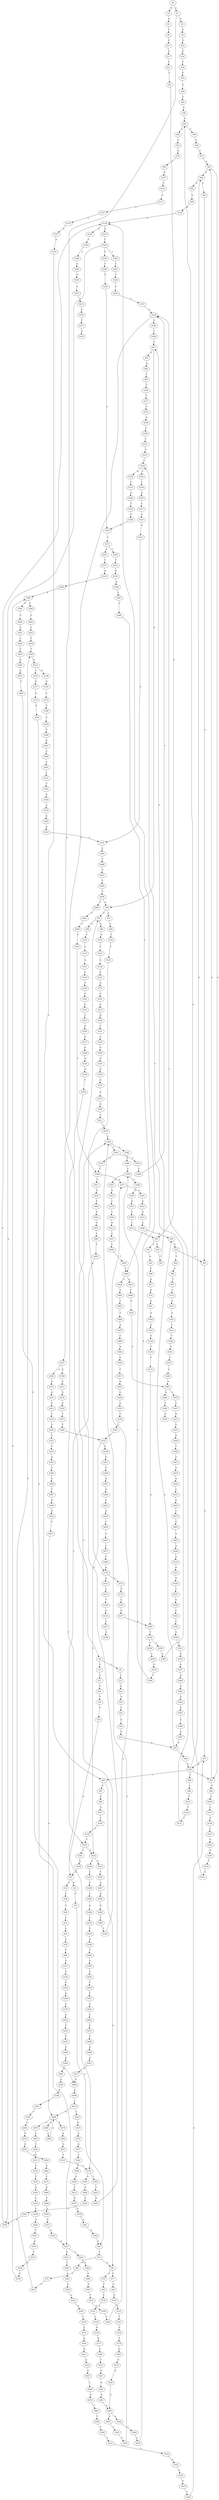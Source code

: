 strict digraph  {
	S0 -> S1 [ label = A ];
	S0 -> S2 [ label = G ];
	S1 -> S3 [ label = G ];
	S1 -> S4 [ label = A ];
	S2 -> S5 [ label = G ];
	S3 -> S6 [ label = A ];
	S4 -> S7 [ label = T ];
	S4 -> S8 [ label = C ];
	S5 -> S9 [ label = T ];
	S6 -> S10 [ label = T ];
	S7 -> S11 [ label = T ];
	S8 -> S12 [ label = C ];
	S9 -> S13 [ label = C ];
	S10 -> S14 [ label = G ];
	S11 -> S15 [ label = T ];
	S12 -> S16 [ label = A ];
	S13 -> S17 [ label = A ];
	S14 -> S18 [ label = C ];
	S15 -> S19 [ label = T ];
	S16 -> S20 [ label = A ];
	S17 -> S21 [ label = T ];
	S18 -> S22 [ label = G ];
	S19 -> S23 [ label = G ];
	S20 -> S24 [ label = A ];
	S21 -> S25 [ label = C ];
	S22 -> S26 [ label = G ];
	S23 -> S27 [ label = G ];
	S24 -> S28 [ label = A ];
	S25 -> S29 [ label = T ];
	S26 -> S30 [ label = T ];
	S27 -> S31 [ label = A ];
	S27 -> S32 [ label = C ];
	S28 -> S33 [ label = G ];
	S29 -> S34 [ label = C ];
	S29 -> S35 [ label = A ];
	S30 -> S36 [ label = G ];
	S31 -> S37 [ label = G ];
	S32 -> S38 [ label = C ];
	S33 -> S39 [ label = A ];
	S34 -> S40 [ label = T ];
	S35 -> S41 [ label = A ];
	S36 -> S42 [ label = A ];
	S37 -> S43 [ label = A ];
	S38 -> S44 [ label = T ];
	S39 -> S45 [ label = A ];
	S39 -> S46 [ label = G ];
	S40 -> S47 [ label = T ];
	S41 -> S48 [ label = C ];
	S42 -> S49 [ label = G ];
	S42 -> S50 [ label = C ];
	S43 -> S51 [ label = C ];
	S44 -> S52 [ label = T ];
	S45 -> S53 [ label = G ];
	S46 -> S54 [ label = A ];
	S47 -> S55 [ label = G ];
	S47 -> S56 [ label = A ];
	S48 -> S57 [ label = A ];
	S49 -> S58 [ label = A ];
	S50 -> S59 [ label = C ];
	S51 -> S60 [ label = C ];
	S51 -> S61 [ label = A ];
	S52 -> S62 [ label = C ];
	S53 -> S63 [ label = A ];
	S53 -> S64 [ label = C ];
	S54 -> S65 [ label = C ];
	S54 -> S66 [ label = A ];
	S54 -> S67 [ label = G ];
	S54 -> S68 [ label = T ];
	S55 -> S69 [ label = A ];
	S56 -> S70 [ label = G ];
	S56 -> S71 [ label = C ];
	S57 -> S72 [ label = G ];
	S58 -> S73 [ label = G ];
	S59 -> S74 [ label = G ];
	S60 -> S75 [ label = C ];
	S61 -> S76 [ label = A ];
	S61 -> S77 [ label = T ];
	S62 -> S78 [ label = C ];
	S63 -> S79 [ label = G ];
	S64 -> S80 [ label = A ];
	S65 -> S81 [ label = T ];
	S65 -> S61 [ label = A ];
	S66 -> S82 [ label = A ];
	S66 -> S83 [ label = G ];
	S67 -> S84 [ label = G ];
	S67 -> S85 [ label = A ];
	S68 -> S86 [ label = C ];
	S69 -> S87 [ label = T ];
	S70 -> S88 [ label = G ];
	S70 -> S89 [ label = A ];
	S71 -> S90 [ label = C ];
	S72 -> S91 [ label = A ];
	S73 -> S85 [ label = A ];
	S74 -> S92 [ label = T ];
	S75 -> S93 [ label = C ];
	S76 -> S94 [ label = T ];
	S77 -> S95 [ label = C ];
	S78 -> S96 [ label = T ];
	S79 -> S54 [ label = A ];
	S80 -> S97 [ label = T ];
	S81 -> S98 [ label = G ];
	S82 -> S99 [ label = C ];
	S83 -> S63 [ label = A ];
	S84 -> S100 [ label = A ];
	S85 -> S66 [ label = A ];
	S85 -> S67 [ label = G ];
	S86 -> S101 [ label = T ];
	S87 -> S102 [ label = T ];
	S88 -> S103 [ label = T ];
	S89 -> S104 [ label = G ];
	S90 -> S105 [ label = T ];
	S91 -> S106 [ label = A ];
	S92 -> S107 [ label = G ];
	S93 -> S108 [ label = T ];
	S94 -> S109 [ label = C ];
	S95 -> S110 [ label = G ];
	S96 -> S111 [ label = T ];
	S97 -> S112 [ label = C ];
	S98 -> S113 [ label = G ];
	S99 -> S114 [ label = A ];
	S100 -> S115 [ label = C ];
	S101 -> S116 [ label = T ];
	S102 -> S117 [ label = T ];
	S103 -> S118 [ label = C ];
	S104 -> S119 [ label = T ];
	S105 -> S120 [ label = T ];
	S106 -> S121 [ label = A ];
	S107 -> S122 [ label = T ];
	S108 -> S123 [ label = A ];
	S109 -> S124 [ label = A ];
	S110 -> S125 [ label = G ];
	S111 -> S126 [ label = G ];
	S112 -> S127 [ label = A ];
	S113 -> S128 [ label = T ];
	S114 -> S129 [ label = A ];
	S115 -> S130 [ label = A ];
	S116 -> S131 [ label = C ];
	S117 -> S132 [ label = C ];
	S118 -> S133 [ label = G ];
	S119 -> S134 [ label = G ];
	S120 -> S135 [ label = A ];
	S121 -> S136 [ label = G ];
	S122 -> S137 [ label = A ];
	S123 -> S138 [ label = G ];
	S123 -> S139 [ label = T ];
	S124 -> S140 [ label = A ];
	S125 -> S141 [ label = T ];
	S126 -> S142 [ label = G ];
	S127 -> S143 [ label = G ];
	S128 -> S144 [ label = T ];
	S129 -> S145 [ label = A ];
	S129 -> S146 [ label = G ];
	S130 -> S147 [ label = C ];
	S131 -> S148 [ label = T ];
	S132 -> S149 [ label = A ];
	S133 -> S150 [ label = C ];
	S134 -> S151 [ label = C ];
	S135 -> S152 [ label = G ];
	S135 -> S153 [ label = A ];
	S136 -> S154 [ label = C ];
	S137 -> S155 [ label = G ];
	S138 -> S156 [ label = G ];
	S139 -> S157 [ label = A ];
	S140 -> S158 [ label = A ];
	S141 -> S159 [ label = C ];
	S142 -> S160 [ label = A ];
	S143 -> S161 [ label = T ];
	S144 -> S162 [ label = T ];
	S145 -> S163 [ label = C ];
	S146 -> S164 [ label = T ];
	S147 -> S165 [ label = G ];
	S148 -> S166 [ label = C ];
	S148 -> S167 [ label = A ];
	S149 -> S168 [ label = T ];
	S150 -> S169 [ label = C ];
	S151 -> S170 [ label = A ];
	S152 -> S171 [ label = C ];
	S153 -> S172 [ label = G ];
	S154 -> S173 [ label = C ];
	S155 -> S174 [ label = A ];
	S156 -> S175 [ label = C ];
	S157 -> S176 [ label = G ];
	S158 -> S177 [ label = G ];
	S159 -> S178 [ label = T ];
	S160 -> S179 [ label = C ];
	S161 -> S180 [ label = T ];
	S162 -> S181 [ label = T ];
	S162 -> S182 [ label = G ];
	S163 -> S183 [ label = T ];
	S163 -> S184 [ label = A ];
	S163 -> S185 [ label = G ];
	S164 -> S186 [ label = A ];
	S165 -> S187 [ label = G ];
	S166 -> S188 [ label = T ];
	S167 -> S189 [ label = A ];
	S167 -> S190 [ label = G ];
	S168 -> S191 [ label = C ];
	S169 -> S192 [ label = C ];
	S170 -> S193 [ label = C ];
	S171 -> S194 [ label = T ];
	S172 -> S195 [ label = C ];
	S173 -> S196 [ label = A ];
	S174 -> S197 [ label = G ];
	S175 -> S198 [ label = G ];
	S176 -> S199 [ label = A ];
	S177 -> S200 [ label = C ];
	S178 -> S201 [ label = G ];
	S179 -> S202 [ label = A ];
	S180 -> S203 [ label = G ];
	S181 -> S204 [ label = G ];
	S182 -> S205 [ label = G ];
	S182 -> S206 [ label = C ];
	S183 -> S207 [ label = C ];
	S184 -> S129 [ label = A ];
	S185 -> S208 [ label = T ];
	S186 -> S209 [ label = A ];
	S187 -> S210 [ label = T ];
	S188 -> S47 [ label = T ];
	S189 -> S211 [ label = G ];
	S190 -> S212 [ label = G ];
	S191 -> S213 [ label = A ];
	S192 -> S214 [ label = A ];
	S193 -> S215 [ label = A ];
	S194 -> S216 [ label = G ];
	S195 -> S217 [ label = C ];
	S196 -> S218 [ label = T ];
	S197 -> S219 [ label = A ];
	S198 -> S220 [ label = T ];
	S199 -> S221 [ label = A ];
	S200 -> S222 [ label = T ];
	S201 -> S223 [ label = A ];
	S202 -> S224 [ label = T ];
	S203 -> S225 [ label = T ];
	S204 -> S27 [ label = G ];
	S205 -> S226 [ label = T ];
	S206 -> S227 [ label = G ];
	S207 -> S228 [ label = T ];
	S208 -> S229 [ label = C ];
	S209 -> S230 [ label = G ];
	S210 -> S231 [ label = G ];
	S211 -> S232 [ label = G ];
	S212 -> S233 [ label = A ];
	S213 -> S234 [ label = C ];
	S214 -> S235 [ label = T ];
	S215 -> S236 [ label = G ];
	S216 -> S237 [ label = T ];
	S217 -> S196 [ label = A ];
	S218 -> S238 [ label = T ];
	S218 -> S239 [ label = C ];
	S219 -> S65 [ label = C ];
	S220 -> S240 [ label = C ];
	S221 -> S241 [ label = G ];
	S221 -> S242 [ label = T ];
	S222 -> S243 [ label = G ];
	S223 -> S244 [ label = A ];
	S224 -> S245 [ label = T ];
	S225 -> S246 [ label = G ];
	S226 -> S247 [ label = A ];
	S227 -> S248 [ label = T ];
	S228 -> S249 [ label = T ];
	S229 -> S250 [ label = G ];
	S230 -> S251 [ label = C ];
	S231 -> S42 [ label = A ];
	S232 -> S252 [ label = G ];
	S233 -> S253 [ label = G ];
	S234 -> S254 [ label = A ];
	S234 -> S255 [ label = C ];
	S235 -> S256 [ label = G ];
	S236 -> S257 [ label = T ];
	S237 -> S258 [ label = A ];
	S238 -> S259 [ label = C ];
	S239 -> S260 [ label = A ];
	S240 -> S261 [ label = G ];
	S241 -> S262 [ label = T ];
	S242 -> S263 [ label = G ];
	S243 -> S264 [ label = A ];
	S244 -> S265 [ label = A ];
	S245 -> S266 [ label = G ];
	S246 -> S267 [ label = A ];
	S247 -> S268 [ label = A ];
	S248 -> S269 [ label = T ];
	S249 -> S270 [ label = C ];
	S250 -> S271 [ label = T ];
	S251 -> S272 [ label = G ];
	S252 -> S273 [ label = T ];
	S253 -> S274 [ label = T ];
	S254 -> S275 [ label = C ];
	S255 -> S276 [ label = C ];
	S256 -> S277 [ label = G ];
	S257 -> S278 [ label = C ];
	S259 -> S279 [ label = G ];
	S260 -> S234 [ label = C ];
	S261 -> S280 [ label = C ];
	S262 -> S281 [ label = C ];
	S263 -> S282 [ label = T ];
	S264 -> S283 [ label = A ];
	S265 -> S284 [ label = A ];
	S265 -> S285 [ label = G ];
	S266 -> S286 [ label = A ];
	S267 -> S287 [ label = T ];
	S267 -> S288 [ label = G ];
	S268 -> S289 [ label = G ];
	S269 -> S290 [ label = G ];
	S270 -> S148 [ label = T ];
	S271 -> S291 [ label = A ];
	S271 -> S292 [ label = T ];
	S272 -> S293 [ label = G ];
	S273 -> S294 [ label = T ];
	S274 -> S295 [ label = T ];
	S275 -> S296 [ label = G ];
	S276 -> S297 [ label = A ];
	S277 -> S298 [ label = G ];
	S278 -> S299 [ label = G ];
	S279 -> S300 [ label = T ];
	S280 -> S301 [ label = T ];
	S281 -> S302 [ label = C ];
	S282 -> S303 [ label = C ];
	S283 -> S265 [ label = A ];
	S284 -> S304 [ label = C ];
	S285 -> S305 [ label = T ];
	S286 -> S306 [ label = A ];
	S287 -> S307 [ label = C ];
	S288 -> S308 [ label = T ];
	S289 -> S309 [ label = T ];
	S290 -> S310 [ label = T ];
	S291 -> S311 [ label = T ];
	S292 -> S312 [ label = T ];
	S293 -> S313 [ label = T ];
	S294 -> S314 [ label = T ];
	S295 -> S315 [ label = T ];
	S296 -> S316 [ label = T ];
	S297 -> S317 [ label = C ];
	S298 -> S318 [ label = A ];
	S299 -> S319 [ label = G ];
	S300 -> S320 [ label = C ];
	S301 -> S321 [ label = T ];
	S302 -> S322 [ label = G ];
	S303 -> S323 [ label = T ];
	S304 -> S324 [ label = A ];
	S305 -> S325 [ label = T ];
	S306 -> S326 [ label = C ];
	S307 -> S327 [ label = G ];
	S308 -> S328 [ label = A ];
	S309 -> S329 [ label = T ];
	S310 -> S330 [ label = T ];
	S311 -> S331 [ label = A ];
	S312 -> S332 [ label = A ];
	S313 -> S333 [ label = A ];
	S314 -> S182 [ label = G ];
	S314 -> S334 [ label = A ];
	S315 -> S335 [ label = T ];
	S316 -> S336 [ label = C ];
	S317 -> S337 [ label = A ];
	S318 -> S338 [ label = G ];
	S319 -> S339 [ label = G ];
	S320 -> S340 [ label = T ];
	S320 -> S341 [ label = A ];
	S321 -> S342 [ label = C ];
	S322 -> S343 [ label = A ];
	S323 -> S344 [ label = G ];
	S324 -> S129 [ label = A ];
	S325 -> S345 [ label = C ];
	S326 -> S346 [ label = T ];
	S327 -> S347 [ label = G ];
	S329 -> S345 [ label = C ];
	S330 -> S348 [ label = A ];
	S331 -> S349 [ label = A ];
	S332 -> S350 [ label = A ];
	S334 -> S351 [ label = G ];
	S335 -> S352 [ label = A ];
	S336 -> S250 [ label = G ];
	S337 -> S353 [ label = A ];
	S338 -> S354 [ label = T ];
	S339 -> S355 [ label = A ];
	S340 -> S356 [ label = C ];
	S341 -> S357 [ label = A ];
	S342 -> S358 [ label = A ];
	S343 -> S359 [ label = C ];
	S344 -> S360 [ label = T ];
	S345 -> S361 [ label = T ];
	S345 -> S362 [ label = G ];
	S346 -> S363 [ label = G ];
	S347 -> S364 [ label = G ];
	S348 -> S365 [ label = T ];
	S349 -> S366 [ label = A ];
	S350 -> S367 [ label = C ];
	S351 -> S368 [ label = G ];
	S352 -> S369 [ label = T ];
	S353 -> S370 [ label = C ];
	S354 -> S371 [ label = C ];
	S355 -> S372 [ label = A ];
	S356 -> S373 [ label = A ];
	S357 -> S374 [ label = C ];
	S358 -> S375 [ label = C ];
	S359 -> S376 [ label = C ];
	S360 -> S377 [ label = A ];
	S361 -> S378 [ label = G ];
	S361 -> S379 [ label = T ];
	S362 -> S380 [ label = T ];
	S363 -> S381 [ label = C ];
	S364 -> S382 [ label = C ];
	S365 -> S383 [ label = A ];
	S366 -> S384 [ label = C ];
	S366 -> S385 [ label = A ];
	S367 -> S386 [ label = T ];
	S368 -> S387 [ label = A ];
	S369 -> S388 [ label = A ];
	S370 -> S389 [ label = C ];
	S371 -> S390 [ label = A ];
	S371 -> S391 [ label = T ];
	S372 -> S392 [ label = G ];
	S373 -> S393 [ label = T ];
	S374 -> S394 [ label = T ];
	S375 -> S395 [ label = A ];
	S376 -> S396 [ label = A ];
	S377 -> S397 [ label = A ];
	S378 -> S398 [ label = T ];
	S379 -> S399 [ label = C ];
	S380 -> S320 [ label = C ];
	S381 -> S400 [ label = C ];
	S382 -> S401 [ label = T ];
	S383 -> S402 [ label = G ];
	S384 -> S403 [ label = C ];
	S385 -> S404 [ label = G ];
	S386 -> S405 [ label = T ];
	S387 -> S406 [ label = A ];
	S388 -> S407 [ label = C ];
	S389 -> S408 [ label = T ];
	S390 -> S409 [ label = A ];
	S391 -> S410 [ label = T ];
	S392 -> S411 [ label = T ];
	S393 -> S412 [ label = C ];
	S394 -> S413 [ label = A ];
	S395 -> S414 [ label = A ];
	S396 -> S415 [ label = G ];
	S397 -> S416 [ label = A ];
	S398 -> S377 [ label = A ];
	S398 -> S417 [ label = C ];
	S399 -> S148 [ label = T ];
	S400 -> S418 [ label = G ];
	S401 -> S419 [ label = G ];
	S402 -> S420 [ label = T ];
	S403 -> S421 [ label = C ];
	S404 -> S422 [ label = G ];
	S405 -> S423 [ label = G ];
	S405 -> S424 [ label = C ];
	S406 -> S425 [ label = C ];
	S407 -> S426 [ label = G ];
	S408 -> S427 [ label = C ];
	S409 -> S428 [ label = A ];
	S410 -> S429 [ label = A ];
	S411 -> S430 [ label = T ];
	S412 -> S29 [ label = T ];
	S413 -> S431 [ label = A ];
	S414 -> S370 [ label = C ];
	S415 -> S432 [ label = A ];
	S416 -> S433 [ label = G ];
	S417 -> S434 [ label = A ];
	S418 -> S435 [ label = A ];
	S419 -> S436 [ label = A ];
	S420 -> S437 [ label = C ];
	S421 -> S438 [ label = C ];
	S422 -> S439 [ label = C ];
	S423 -> S440 [ label = T ];
	S424 -> S441 [ label = A ];
	S425 -> S442 [ label = A ];
	S426 -> S443 [ label = A ];
	S427 -> S444 [ label = T ];
	S428 -> S445 [ label = C ];
	S429 -> S70 [ label = G ];
	S430 -> S345 [ label = C ];
	S431 -> S446 [ label = C ];
	S432 -> S447 [ label = G ];
	S433 -> S448 [ label = A ];
	S434 -> S449 [ label = T ];
	S435 -> S450 [ label = G ];
	S436 -> S451 [ label = C ];
	S437 -> S452 [ label = G ];
	S438 -> S108 [ label = T ];
	S439 -> S453 [ label = C ];
	S440 -> S454 [ label = G ];
	S441 -> S455 [ label = T ];
	S442 -> S456 [ label = C ];
	S443 -> S457 [ label = C ];
	S444 -> S458 [ label = T ];
	S445 -> S184 [ label = A ];
	S446 -> S459 [ label = T ];
	S447 -> S460 [ label = C ];
	S448 -> S45 [ label = A ];
	S449 -> S461 [ label = G ];
	S450 -> S462 [ label = G ];
	S451 -> S463 [ label = G ];
	S452 -> S464 [ label = T ];
	S453 -> S465 [ label = A ];
	S454 -> S267 [ label = A ];
	S455 -> S466 [ label = T ];
	S456 -> S467 [ label = C ];
	S457 -> S468 [ label = G ];
	S458 -> S469 [ label = T ];
	S458 -> S56 [ label = A ];
	S459 -> S405 [ label = T ];
	S460 -> S470 [ label = G ];
	S461 -> S471 [ label = G ];
	S462 -> S472 [ label = C ];
	S463 -> S473 [ label = C ];
	S464 -> S474 [ label = C ];
	S465 -> S475 [ label = A ];
	S466 -> S476 [ label = A ];
	S467 -> S477 [ label = T ];
	S468 -> S478 [ label = G ];
	S468 -> S479 [ label = T ];
	S468 -> S480 [ label = A ];
	S469 -> S481 [ label = C ];
	S470 -> S482 [ label = T ];
	S471 -> S483 [ label = T ];
	S472 -> S484 [ label = A ];
	S473 -> S485 [ label = G ];
	S474 -> S486 [ label = C ];
	S475 -> S487 [ label = C ];
	S476 -> S488 [ label = C ];
	S477 -> S489 [ label = T ];
	S478 -> S490 [ label = A ];
	S479 -> S491 [ label = T ];
	S480 -> S492 [ label = C ];
	S481 -> S493 [ label = T ];
	S482 -> S494 [ label = C ];
	S483 -> S495 [ label = T ];
	S484 -> S496 [ label = T ];
	S485 -> S497 [ label = G ];
	S486 -> S498 [ label = A ];
	S487 -> S499 [ label = G ];
	S488 -> S500 [ label = A ];
	S489 -> S135 [ label = A ];
	S490 -> S501 [ label = G ];
	S491 -> S502 [ label = T ];
	S492 -> S468 [ label = G ];
	S493 -> S503 [ label = G ];
	S494 -> S504 [ label = C ];
	S495 -> S162 [ label = T ];
	S496 -> S505 [ label = A ];
	S497 -> S506 [ label = A ];
	S498 -> S507 [ label = A ];
	S499 -> S508 [ label = A ];
	S500 -> S509 [ label = C ];
	S501 -> S510 [ label = T ];
	S502 -> S511 [ label = T ];
	S503 -> S398 [ label = T ];
	S504 -> S512 [ label = T ];
	S505 -> S513 [ label = G ];
	S506 -> S514 [ label = A ];
	S507 -> S515 [ label = C ];
	S508 -> S516 [ label = C ];
	S509 -> S517 [ label = T ];
	S510 -> S371 [ label = C ];
	S511 -> S518 [ label = C ];
	S512 -> S519 [ label = G ];
	S513 -> S520 [ label = A ];
	S514 -> S521 [ label = G ];
	S515 -> S499 [ label = G ];
	S516 -> S522 [ label = T ];
	S516 -> S468 [ label = G ];
	S517 -> S523 [ label = G ];
	S518 -> S524 [ label = T ];
	S519 -> S525 [ label = A ];
	S520 -> S221 [ label = A ];
	S521 -> S526 [ label = A ];
	S522 -> S527 [ label = G ];
	S523 -> S528 [ label = G ];
	S524 -> S529 [ label = A ];
	S525 -> S530 [ label = A ];
	S526 -> S531 [ label = C ];
	S527 -> S532 [ label = C ];
	S528 -> S533 [ label = G ];
	S529 -> S534 [ label = C ];
	S530 -> S535 [ label = G ];
	S531 -> S536 [ label = G ];
	S532 -> S537 [ label = A ];
	S533 -> S538 [ label = T ];
	S534 -> S539 [ label = C ];
	S535 -> S540 [ label = A ];
	S536 -> S541 [ label = C ];
	S537 -> S542 [ label = T ];
	S538 -> S543 [ label = T ];
	S539 -> S544 [ label = A ];
	S540 -> S79 [ label = G ];
	S541 -> S545 [ label = C ];
	S542 -> S546 [ label = T ];
	S543 -> S314 [ label = T ];
	S544 -> S547 [ label = T ];
	S545 -> S548 [ label = G ];
	S546 -> S549 [ label = G ];
	S547 -> S550 [ label = A ];
	S548 -> S551 [ label = C ];
	S549 -> S552 [ label = T ];
	S550 -> S553 [ label = T ];
	S551 -> S554 [ label = G ];
	S552 -> S555 [ label = G ];
	S553 -> S556 [ label = A ];
	S554 -> S557 [ label = A ];
	S555 -> S558 [ label = G ];
	S556 -> S559 [ label = A ];
	S557 -> S560 [ label = A ];
	S558 -> S561 [ label = A ];
	S559 -> S366 [ label = A ];
	S560 -> S562 [ label = A ];
	S561 -> S563 [ label = G ];
	S562 -> S564 [ label = A ];
	S563 -> S43 [ label = A ];
	S564 -> S565 [ label = A ];
	S565 -> S566 [ label = A ];
	S566 -> S567 [ label = G ];
	S567 -> S39 [ label = A ];
}

